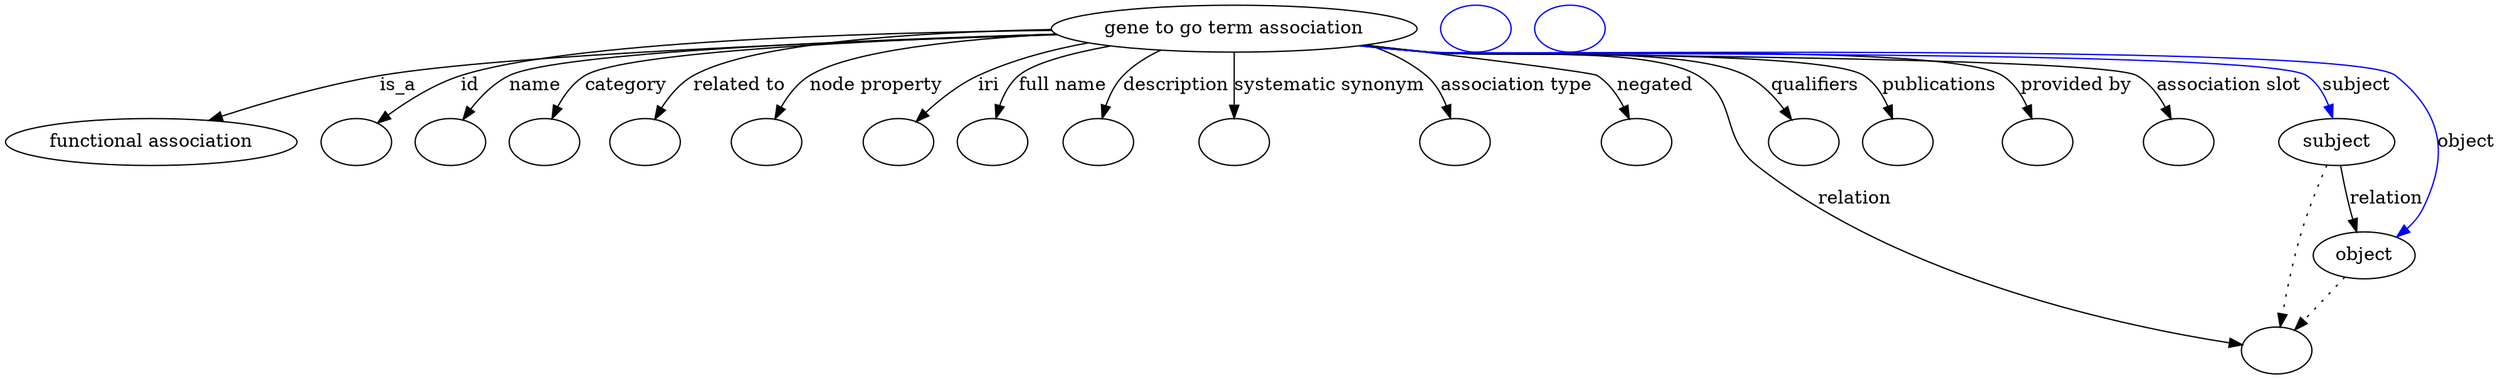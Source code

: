 digraph {
	graph [bb="0,0,1598.7,281"];
	node [label="\N"];
	"gene to go term association"	 [height=0.5,
		label="gene to go term association",
		pos="806.47,263",
		width=2.9685];
	"functional association"	 [height=0.5,
		pos="87.466,177",
		width=2.4296];
	"gene to go term association" -> "functional association"	 [label=is_a,
		lp="265.74,220",
		pos="e,130.27,192.79 702.12,259.03 566.46,253.37 337.05,241.99 253.91,227 215.03,219.99 172.37,207.07 139.98,196.11"];
	id	 [color=black,
		height=0.5,
		label="",
		pos="219.47,177",
		width=0.75];
	"gene to go term association" -> id	 [color=black,
		label=id,
		lp="321.91,220",
		pos="e,238.72,190.03 700.61,260.24 578.43,256.17 385.35,246.8 315.58,227 291.16,220.07 265.79,206.56 247.24,195.33",
		style=solid];
	name	 [color=black,
		height=0.5,
		label="",
		pos="291.47,177",
		width=0.75];
	"gene to go term association" -> name	 [color=black,
		label=name,
		lp="370.62,220",
		pos="e,306.05,192.62 703.82,257.95 580.66,251.4 386.72,239.34 355.15,227 339.62,220.93 324.81,209.75 313.38,199.5",
		style=solid];
	category	 [color=black,
		height=0.5,
		label="",
		pos="363.47,177",
		width=0.75];
	"gene to go term association" -> category	 [color=black,
		label=category,
		lp="429.56,220",
		pos="e,372.79,193.97 703.6,257.85 593.5,251.7 431.1,240.51 405.27,227 394.53,221.38 385.45,211.7 378.53,202.34",
		style=solid];
	"related to"	 [color=black,
		height=0.5,
		label="",
		pos="435.47,177",
		width=0.75];
	"gene to go term association" -> "related to"	 [color=black,
		label="related to",
		lp="498.7,220",
		pos="e,443.4,194.35 707.02,256.38 615.86,249.65 492.07,238.59 471.99,227 462.36,221.44 454.54,212.2 448.65,203.17",
		style=solid];
	"node property"	 [color=black,
		height=0.5,
		label="",
		pos="508.47,177",
		width=0.75];
	"gene to go term association" -> "node property"	 [color=black,
		label="node property",
		lp="581.54,220",
		pos="e,515.82,194.7 704.39,257.63 641.94,252.72 569.06,243.6 542.32,227 533.33,221.42 526.17,212.47 520.79,203.67",
		style=solid];
	iri	 [color=black,
		height=0.5,
		label="",
		pos="580.47,177",
		width=0.75];
	"gene to go term association" -> iri	 [color=black,
		label=iri,
		lp="654.69,220",
		pos="e,596.44,191.84 724.97,251.2 699.59,245.77 671.99,238 648.02,227 632.29,219.78 616.63,208.52 604.36,198.5",
		style=solid];
	"full name"	 [color=black,
		height=0.5,
		label="",
		pos="652.47,177",
		width=0.75];
	"gene to go term association" -> "full name"	 [color=black,
		label="full name",
		lp="702.09,220",
		pos="e,656.56,195.08 736.38,249.37 710.49,243.19 685.05,235.39 675.21,227 668.32,221.13 663.42,212.75 659.97,204.51",
		style=solid];
	description	 [color=black,
		height=0.5,
		label="",
		pos="724.47,177",
		width=0.75];
	"gene to go term association" -> description	 [color=black,
		label=description,
		lp="771.57,220",
		pos="e,726.8,195.26 764.37,246.41 755.43,241.29 746.75,234.87 740.26,227 735.11,220.75 731.63,212.8 729.28,205.09",
		style=solid];
	"systematic synonym"	 [color=black,
		height=0.5,
		label="",
		pos="806.47,177",
		width=0.75];
	"gene to go term association" -> "systematic synonym"	 [color=black,
		label="systematic synonym",
		lp="863.43,220",
		pos="e,806.47,195.21 806.47,244.76 806.47,233.36 806.47,218.43 806.47,205.49",
		style=solid];
	"association type"	 [color=black,
		height=0.5,
		label="",
		pos="943.47,177",
		width=0.75];
	"gene to go term association" -> "association type"	 [color=black,
		label="association type",
		lp="977.37,220",
		pos="e,939.55,194.95 880.7,249.94 895.45,244.68 909.93,237.32 921.47,227 928.1,221.07 932.82,212.76 936.15,204.63",
		style=solid];
	negated	 [color=black,
		height=0.5,
		label="",
		pos="1056.5,177",
		width=0.75];
	"gene to go term association" -> negated	 [color=black,
		label=negated,
		lp="1062.2,220",
		pos="e,1050.4,194.56 884.52,250.61 947.16,240.61 1024.9,228.04 1026.5,227 1034.8,221.32 1041.2,212.46 1045.9,203.77",
		style=solid];
	relation	 [color=black,
		height=0.5,
		label="",
		pos="1456.5,18",
		width=0.75];
	"gene to go term association" -> relation	 [color=black,
		label=relation,
		lp="1197.8,134",
		pos="e,1430.9,23.967 883.77,250.5 896.67,248.56 909.94,246.65 922.47,245 959.25,240.15 1056.7,246.14 1088.5,227 1119.7,208.18 1106.4,\
182.35 1134.5,159 1223.5,84.829 1357.7,43.104 1421,26.507",
		style=solid];
	qualifiers	 [color=black,
		height=0.5,
		label="",
		pos="1170.5,177",
		width=0.75];
	"gene to go term association" -> qualifiers	 [color=black,
		label=qualifiers,
		lp="1170.5,220",
		pos="e,1160.4,193.99 883.11,250.38 896.22,248.43 909.72,246.55 922.47,245 967.64,239.51 1085.9,247.55 1126.5,227 1137.5,221.4 1147,211.73 \
1154.4,202.37",
		style=solid];
	publications	 [color=black,
		height=0.5,
		label="",
		pos="1242.5,177",
		width=0.75];
	"gene to go term association" -> publications	 [color=black,
		label=publications,
		lp="1253.7,220",
		pos="e,1233.1,194.08 882.15,250.26 895.55,248.29 909.4,246.43 922.47,245 984,238.25 1145.2,254.95 1200.5,227 1211.3,221.51 1220.4,211.86 \
1227.4,202.48",
		style=solid];
	"provided by"	 [color=black,
		height=0.5,
		label="",
		pos="1314.5,177",
		width=0.75];
	"gene to go term association" -> "provided by"	 [color=black,
		label="provided by",
		lp="1337.1,220",
		pos="e,1311.1,194.86 881.51,250.18 895.11,248.19 909.19,246.35 922.47,245 963.3,240.85 1257.5,249.98 1291.5,227 1299.3,221.71 1304.5,\
213.06 1307.9,204.42",
		style=solid];
	"association slot"	 [color=black,
		height=0.5,
		label="",
		pos="1404.5,177",
		width=0.75];
	"gene to go term association" -> "association slot"	 [color=black,
		label="association slot",
		lp="1430.4,220",
		pos="e,1398.7,195.03 881.19,250.12 894.88,248.13 909.08,246.3 922.47,245 972.49,240.14 1331.2,252.63 1374.5,227 1383.2,221.84 1389.6,\
213.1 1394.3,204.35",
		style=solid];
	subject	 [height=0.5,
		pos="1497.5,177",
		width=0.97656];
	"gene to go term association" -> subject	 [color=blue,
		label=subject,
		lp="1508.3,220",
		pos="e,1495.2,195.34 881.18,250.04 894.88,248.05 909.07,246.25 922.47,245 953.18,242.13 1452.2,244.71 1477.5,227 1484.8,221.83 1489.5,\
213.48 1492.4,205.06",
		style=solid];
	object	 [height=0.5,
		pos="1516.5,91",
		width=0.88096];
	"gene to go term association" -> object	 [color=blue,
		label=object,
		lp="1581.6,177",
		pos="e,1536.8,104.82 880.87,250.05 894.66,248.05 908.97,246.24 922.47,245 956.23,241.89 1505.7,247.87 1532.5,227 1568.3,198.99 1572.4,\
168.8 1554.5,127 1552.1,121.44 1548.4,116.33 1544.2,111.82",
		style=solid];
	subject -> relation	 [pos="e,1459.6,35.918 1491.1,159.26 1486.4,145.63 1480,126.27 1475.5,109 1469.9,88.005 1464.9,63.934 1461.5,45.824",
		style=dotted];
	subject -> object	 [label=relation,
		lp="1528.8,134",
		pos="e,1512.5,108.92 1501.5,158.76 1504.1,147.17 1507.4,131.93 1510.3,118.84"];
	"gene to go term association subject"	 [color=blue,
		height=0.5,
		label="",
		pos="958.47,263",
		width=0.75];
	object -> relation	 [pos="e,1469.6,33.998 1502.9,74.435 1494.9,64.781 1484.8,52.443 1476,41.766",
		style=dotted];
	"gene to go term association object"	 [color=blue,
		height=0.5,
		label="",
		pos="1030.5,263",
		width=0.75];
}
